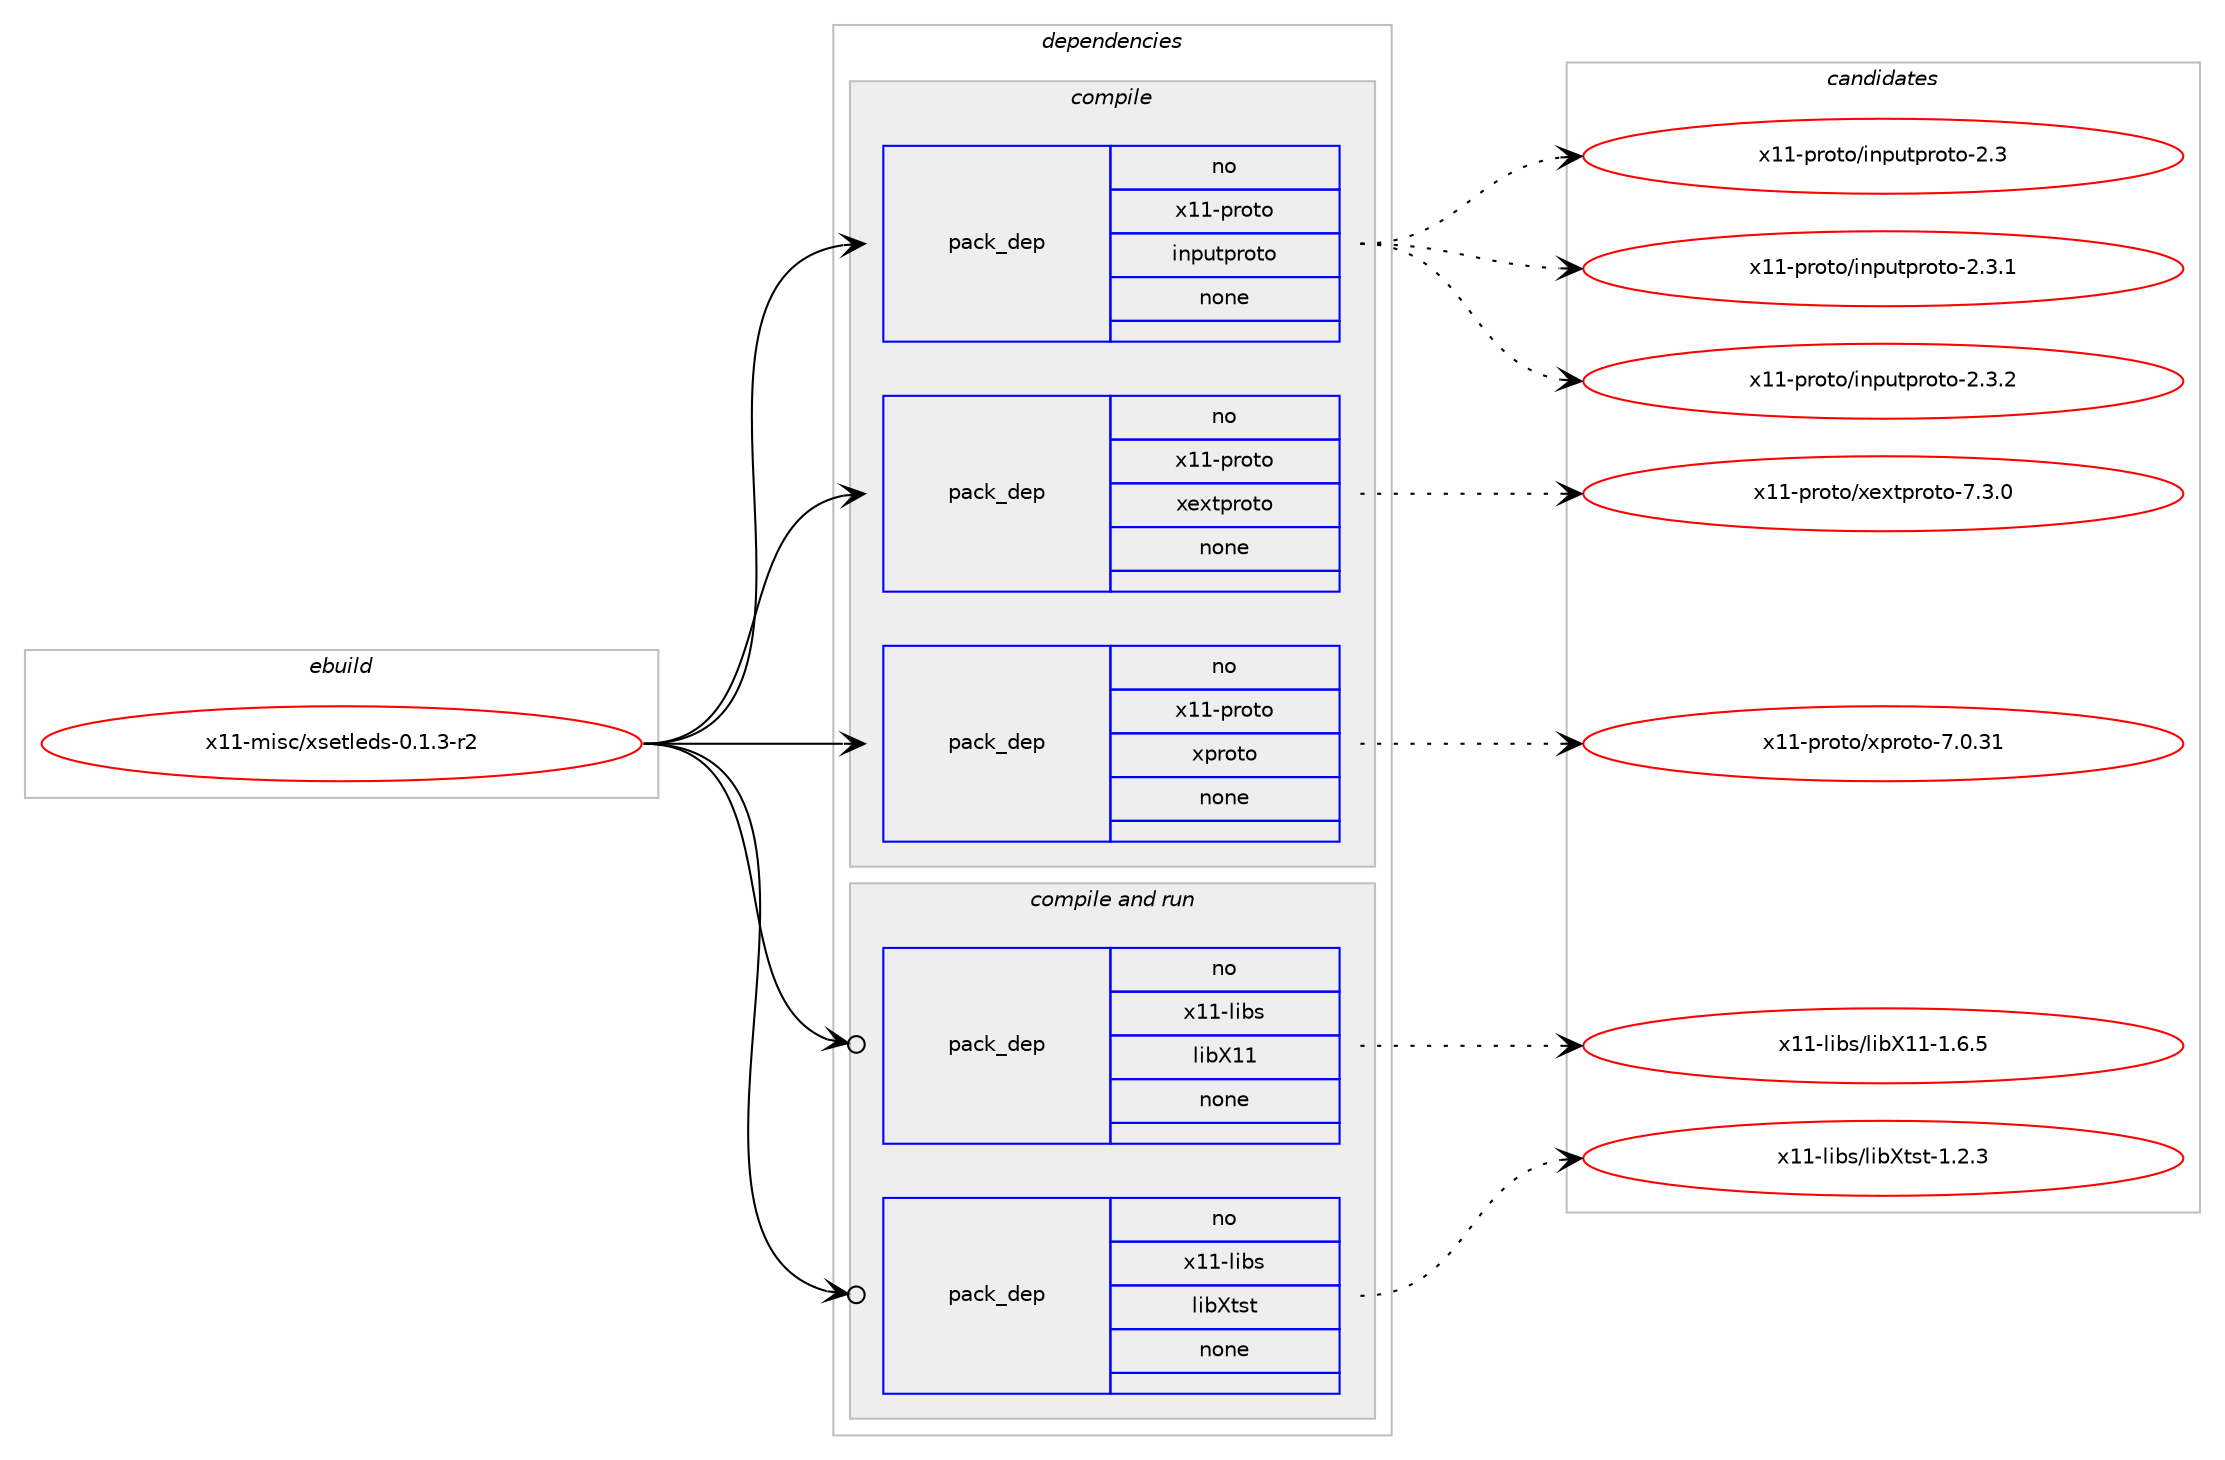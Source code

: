 digraph prolog {

# *************
# Graph options
# *************

newrank=true;
concentrate=true;
compound=true;
graph [rankdir=LR,fontname=Helvetica,fontsize=10,ranksep=1.5];#, ranksep=2.5, nodesep=0.2];
edge  [arrowhead=vee];
node  [fontname=Helvetica,fontsize=10];

# **********
# The ebuild
# **********

subgraph cluster_leftcol {
color=gray;
rank=same;
label=<<i>ebuild</i>>;
id [label="x11-misc/xsetleds-0.1.3-r2", color=red, width=4, href="../x11-misc/xsetleds-0.1.3-r2.svg"];
}

# ****************
# The dependencies
# ****************

subgraph cluster_midcol {
color=gray;
label=<<i>dependencies</i>>;
subgraph cluster_compile {
fillcolor="#eeeeee";
style=filled;
label=<<i>compile</i>>;
subgraph pack392498 {
dependency525888 [label=<<TABLE BORDER="0" CELLBORDER="1" CELLSPACING="0" CELLPADDING="4" WIDTH="220"><TR><TD ROWSPAN="6" CELLPADDING="30">pack_dep</TD></TR><TR><TD WIDTH="110">no</TD></TR><TR><TD>x11-proto</TD></TR><TR><TD>inputproto</TD></TR><TR><TD>none</TD></TR><TR><TD></TD></TR></TABLE>>, shape=none, color=blue];
}
id:e -> dependency525888:w [weight=20,style="solid",arrowhead="vee"];
subgraph pack392499 {
dependency525889 [label=<<TABLE BORDER="0" CELLBORDER="1" CELLSPACING="0" CELLPADDING="4" WIDTH="220"><TR><TD ROWSPAN="6" CELLPADDING="30">pack_dep</TD></TR><TR><TD WIDTH="110">no</TD></TR><TR><TD>x11-proto</TD></TR><TR><TD>xextproto</TD></TR><TR><TD>none</TD></TR><TR><TD></TD></TR></TABLE>>, shape=none, color=blue];
}
id:e -> dependency525889:w [weight=20,style="solid",arrowhead="vee"];
subgraph pack392500 {
dependency525890 [label=<<TABLE BORDER="0" CELLBORDER="1" CELLSPACING="0" CELLPADDING="4" WIDTH="220"><TR><TD ROWSPAN="6" CELLPADDING="30">pack_dep</TD></TR><TR><TD WIDTH="110">no</TD></TR><TR><TD>x11-proto</TD></TR><TR><TD>xproto</TD></TR><TR><TD>none</TD></TR><TR><TD></TD></TR></TABLE>>, shape=none, color=blue];
}
id:e -> dependency525890:w [weight=20,style="solid",arrowhead="vee"];
}
subgraph cluster_compileandrun {
fillcolor="#eeeeee";
style=filled;
label=<<i>compile and run</i>>;
subgraph pack392501 {
dependency525891 [label=<<TABLE BORDER="0" CELLBORDER="1" CELLSPACING="0" CELLPADDING="4" WIDTH="220"><TR><TD ROWSPAN="6" CELLPADDING="30">pack_dep</TD></TR><TR><TD WIDTH="110">no</TD></TR><TR><TD>x11-libs</TD></TR><TR><TD>libX11</TD></TR><TR><TD>none</TD></TR><TR><TD></TD></TR></TABLE>>, shape=none, color=blue];
}
id:e -> dependency525891:w [weight=20,style="solid",arrowhead="odotvee"];
subgraph pack392502 {
dependency525892 [label=<<TABLE BORDER="0" CELLBORDER="1" CELLSPACING="0" CELLPADDING="4" WIDTH="220"><TR><TD ROWSPAN="6" CELLPADDING="30">pack_dep</TD></TR><TR><TD WIDTH="110">no</TD></TR><TR><TD>x11-libs</TD></TR><TR><TD>libXtst</TD></TR><TR><TD>none</TD></TR><TR><TD></TD></TR></TABLE>>, shape=none, color=blue];
}
id:e -> dependency525892:w [weight=20,style="solid",arrowhead="odotvee"];
}
subgraph cluster_run {
fillcolor="#eeeeee";
style=filled;
label=<<i>run</i>>;
}
}

# **************
# The candidates
# **************

subgraph cluster_choices {
rank=same;
color=gray;
label=<<i>candidates</i>>;

subgraph choice392498 {
color=black;
nodesep=1;
choice1204949451121141111161114710511011211711611211411111611145504651 [label="x11-proto/inputproto-2.3", color=red, width=4,href="../x11-proto/inputproto-2.3.svg"];
choice12049494511211411111611147105110112117116112114111116111455046514649 [label="x11-proto/inputproto-2.3.1", color=red, width=4,href="../x11-proto/inputproto-2.3.1.svg"];
choice12049494511211411111611147105110112117116112114111116111455046514650 [label="x11-proto/inputproto-2.3.2", color=red, width=4,href="../x11-proto/inputproto-2.3.2.svg"];
dependency525888:e -> choice1204949451121141111161114710511011211711611211411111611145504651:w [style=dotted,weight="100"];
dependency525888:e -> choice12049494511211411111611147105110112117116112114111116111455046514649:w [style=dotted,weight="100"];
dependency525888:e -> choice12049494511211411111611147105110112117116112114111116111455046514650:w [style=dotted,weight="100"];
}
subgraph choice392499 {
color=black;
nodesep=1;
choice12049494511211411111611147120101120116112114111116111455546514648 [label="x11-proto/xextproto-7.3.0", color=red, width=4,href="../x11-proto/xextproto-7.3.0.svg"];
dependency525889:e -> choice12049494511211411111611147120101120116112114111116111455546514648:w [style=dotted,weight="100"];
}
subgraph choice392500 {
color=black;
nodesep=1;
choice1204949451121141111161114712011211411111611145554648465149 [label="x11-proto/xproto-7.0.31", color=red, width=4,href="../x11-proto/xproto-7.0.31.svg"];
dependency525890:e -> choice1204949451121141111161114712011211411111611145554648465149:w [style=dotted,weight="100"];
}
subgraph choice392501 {
color=black;
nodesep=1;
choice120494945108105981154710810598884949454946544653 [label="x11-libs/libX11-1.6.5", color=red, width=4,href="../x11-libs/libX11-1.6.5.svg"];
dependency525891:e -> choice120494945108105981154710810598884949454946544653:w [style=dotted,weight="100"];
}
subgraph choice392502 {
color=black;
nodesep=1;
choice12049494510810598115471081059888116115116454946504651 [label="x11-libs/libXtst-1.2.3", color=red, width=4,href="../x11-libs/libXtst-1.2.3.svg"];
dependency525892:e -> choice12049494510810598115471081059888116115116454946504651:w [style=dotted,weight="100"];
}
}

}
